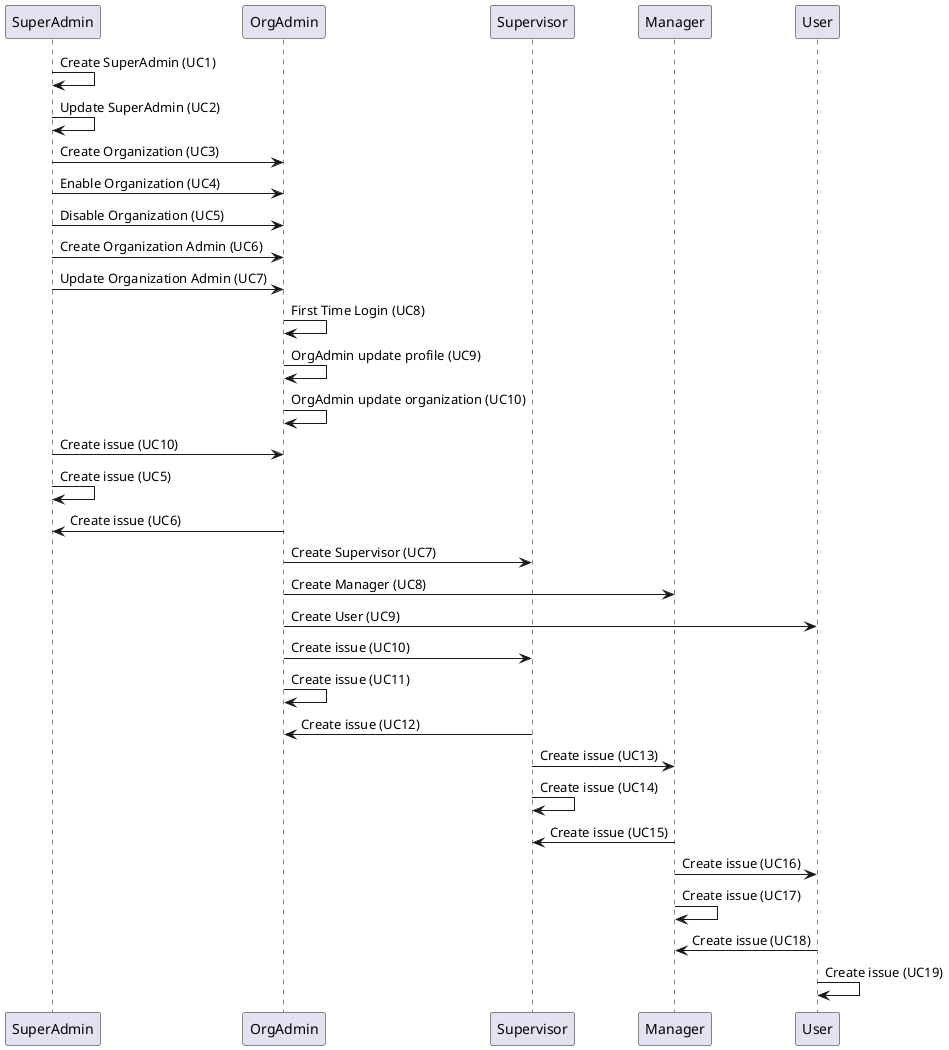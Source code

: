 @startuml AllUseCases

participant "SuperAdmin" as SuperAdmin
SuperAdmin -> SuperAdmin:Create SuperAdmin (UC1)
SuperAdmin -> SuperAdmin:Update SuperAdmin (UC2)

SuperAdmin -> OrgAdmin:Create Organization (UC3)
SuperAdmin -> OrgAdmin:Enable Organization (UC4)
SuperAdmin -> OrgAdmin:Disable Organization (UC5)

SuperAdmin -> OrgAdmin:Create Organization Admin (UC6)
SuperAdmin -> OrgAdmin:Update Organization Admin (UC7)

OrgAdmin -> OrgAdmin:First Time Login (UC8)
OrgAdmin -> OrgAdmin:OrgAdmin update profile (UC9)
OrgAdmin -> OrgAdmin:OrgAdmin update organization (UC10)

SuperAdmin -> OrgAdmin:Create issue (UC10)
SuperAdmin -> SuperAdmin:Create issue (UC5)

OrgAdmin -> SuperAdmin:Create issue (UC6)

OrgAdmin -> Supervisor:Create Supervisor (UC7)
OrgAdmin -> Manager:Create Manager (UC8)
OrgAdmin -> User:Create User (UC9)

OrgAdmin -> Supervisor:Create issue (UC10)
OrgAdmin -> OrgAdmin:Create issue (UC11)

participant "Supervisor" as Supervisor
Supervisor -> OrgAdmin:Create issue (UC12)
Supervisor -> Manager:Create issue (UC13)
Supervisor -> Supervisor:Create issue (UC14)


participant "Manager" as Manager
Manager -> Supervisor:Create issue (UC15)
Manager -> User:Create issue (UC16)
Manager -> Manager:Create issue (UC17)


participant "User" as User
User -> Manager:Create issue (UC18)
User -> User:Create issue (UC19)


@enduml